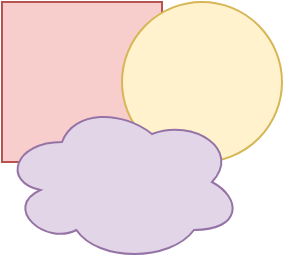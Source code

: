 <?xml version="1.0" encoding="UTF-8"?>
<mxfile version="14.4.2" type="device"><diagram id="ZY64k8X_8qLnCPSmB2jY" name="Page-1"><mxGraphModel dx="1150" dy="686" grid="1" gridSize="10" guides="1" tooltips="1" connect="1" arrows="1" fold="1" page="1" pageScale="1" pageWidth="827" pageHeight="1169" math="0" shadow="0"><root><mxCell id="0"/><mxCell id="1" parent="0"/><mxCell id="sJWxTNEDn6bpvtHpReXR-1" value="" style="whiteSpace=wrap;html=1;aspect=fixed;fillColor=#f8cecc;strokeColor=#b85450;" vertex="1" parent="1"><mxGeometry x="370" y="310" width="80" height="80" as="geometry"/></mxCell><mxCell id="sJWxTNEDn6bpvtHpReXR-2" value="" style="ellipse;whiteSpace=wrap;html=1;aspect=fixed;fillColor=#fff2cc;strokeColor=#d6b656;" vertex="1" parent="1"><mxGeometry x="430" y="310" width="80" height="80" as="geometry"/></mxCell><mxCell id="sJWxTNEDn6bpvtHpReXR-3" value="" style="ellipse;shape=cloud;whiteSpace=wrap;html=1;fillColor=#e1d5e7;strokeColor=#9673a6;" vertex="1" parent="1"><mxGeometry x="370" y="360" width="120" height="80" as="geometry"/></mxCell></root></mxGraphModel></diagram></mxfile>
